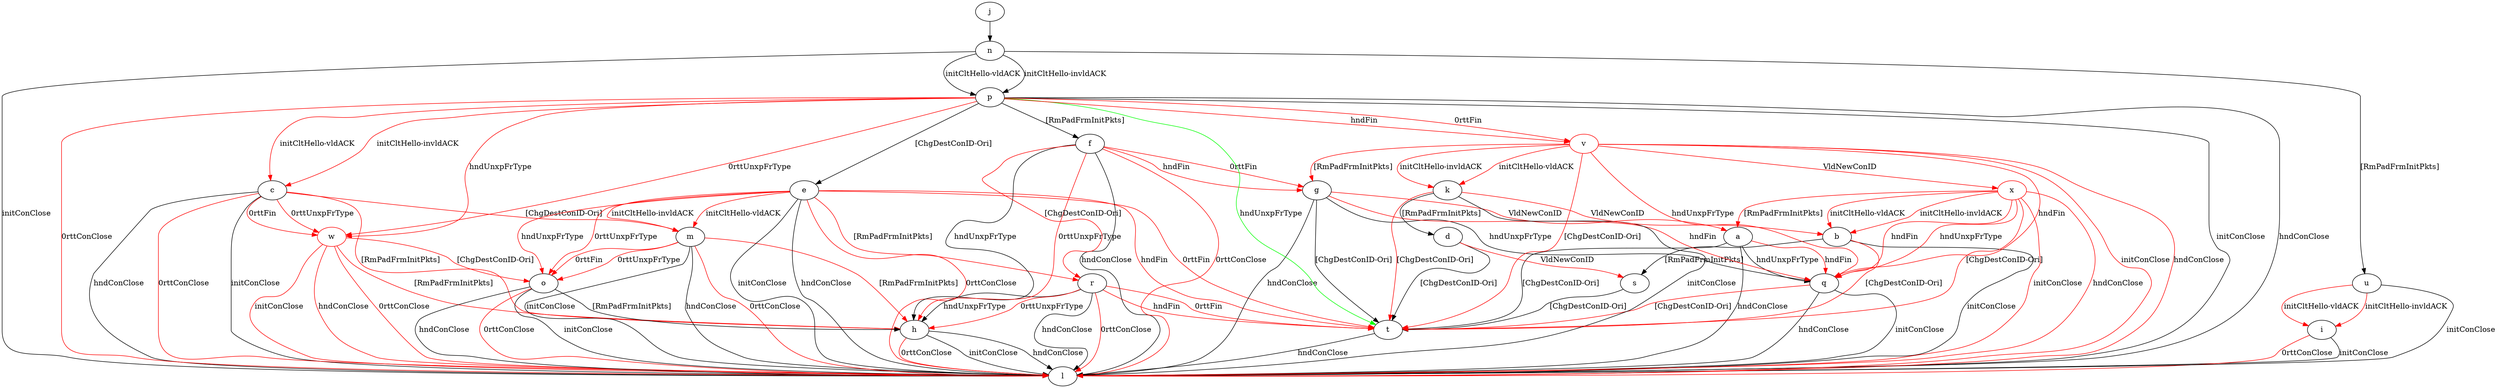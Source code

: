 digraph "" {
	a -> l	[key=0,
		label="hndConClose "];
	a -> q	[key=0,
		label="hndUnxpFrType "];
	a -> q	[key=1,
		color=red,
		label="hndFin "];
	a -> t	[key=0,
		label="[ChgDestConID-Ori] "];
	b -> l	[key=0,
		label="initConClose "];
	b -> s	[key=0,
		label="[RmPadFrmInitPkts] "];
	b -> t	[key=0,
		color=red,
		label="[ChgDestConID-Ori] "];
	c -> h	[key=0,
		color=red,
		label="[RmPadFrmInitPkts] "];
	c -> l	[key=0,
		label="initConClose "];
	c -> l	[key=1,
		label="hndConClose "];
	c -> l	[key=2,
		color=red,
		label="0rttConClose "];
	c -> m	[key=0,
		color=red,
		label="[ChgDestConID-Ori] "];
	w	[color=red];
	c -> w	[key=0,
		color=red,
		label="0rttFin "];
	c -> w	[key=1,
		color=red,
		label="0rttUnxpFrType "];
	d -> s	[key=0,
		color=red,
		label="VldNewConID "];
	d -> t	[key=0,
		label="[ChgDestConID-Ori] "];
	e -> l	[key=0,
		label="initConClose "];
	e -> l	[key=1,
		label="hndConClose "];
	e -> l	[key=2,
		color=red,
		label="0rttConClose "];
	e -> m	[key=0,
		color=red,
		label="initCltHello-vldACK "];
	e -> m	[key=1,
		color=red,
		label="initCltHello-invldACK "];
	e -> o	[key=0,
		color=red,
		label="hndUnxpFrType "];
	e -> o	[key=1,
		color=red,
		label="0rttUnxpFrType "];
	e -> r	[key=0,
		color=red,
		label="[RmPadFrmInitPkts] "];
	e -> t	[key=0,
		color=red,
		label="hndFin "];
	e -> t	[key=1,
		color=red,
		label="0rttFin "];
	f -> g	[key=0,
		color=red,
		label="hndFin "];
	f -> g	[key=1,
		color=red,
		label="0rttFin "];
	f -> h	[key=0,
		label="hndUnxpFrType "];
	f -> h	[key=1,
		color=red,
		label="0rttUnxpFrType "];
	f -> l	[key=0,
		label="hndConClose "];
	f -> l	[key=1,
		color=red,
		label="0rttConClose "];
	f -> r	[key=0,
		color=red,
		label="[ChgDestConID-Ori] "];
	g -> a	[key=0,
		color=red,
		label="VldNewConID "];
	g -> l	[key=0,
		label="hndConClose "];
	g -> q	[key=0,
		label="hndUnxpFrType "];
	g -> q	[key=1,
		color=red,
		label="hndFin "];
	g -> t	[key=0,
		label="[ChgDestConID-Ori] "];
	h -> l	[key=0,
		label="initConClose "];
	h -> l	[key=1,
		label="hndConClose "];
	h -> l	[key=2,
		color=red,
		label="0rttConClose "];
	i -> l	[key=0,
		label="initConClose "];
	i -> l	[key=1,
		color=red,
		label="0rttConClose "];
	j -> n	[key=0];
	k -> b	[key=0,
		color=red,
		label="VldNewConID "];
	k -> d	[key=0,
		label="[RmPadFrmInitPkts] "];
	k -> l	[key=0,
		label="initConClose "];
	k -> t	[key=0,
		color=red,
		label="[ChgDestConID-Ori] "];
	m -> h	[key=0,
		color=red,
		label="[RmPadFrmInitPkts] "];
	m -> l	[key=0,
		label="initConClose "];
	m -> l	[key=1,
		label="hndConClose "];
	m -> l	[key=2,
		color=red,
		label="0rttConClose "];
	m -> o	[key=0,
		color=red,
		label="0rttFin "];
	m -> o	[key=1,
		color=red,
		label="0rttUnxpFrType "];
	n -> l	[key=0,
		label="initConClose "];
	n -> p	[key=0,
		label="initCltHello-vldACK "];
	n -> p	[key=1,
		label="initCltHello-invldACK "];
	n -> u	[key=0,
		label="[RmPadFrmInitPkts] "];
	o -> h	[key=0,
		label="[RmPadFrmInitPkts] "];
	o -> l	[key=0,
		label="initConClose "];
	o -> l	[key=1,
		label="hndConClose "];
	o -> l	[key=2,
		color=red,
		label="0rttConClose "];
	p -> c	[key=0,
		color=red,
		label="initCltHello-vldACK "];
	p -> c	[key=1,
		color=red,
		label="initCltHello-invldACK "];
	p -> e	[key=0,
		label="[ChgDestConID-Ori] "];
	p -> f	[key=0,
		label="[RmPadFrmInitPkts] "];
	p -> l	[key=0,
		label="initConClose "];
	p -> l	[key=1,
		label="hndConClose "];
	p -> l	[key=2,
		color=red,
		label="0rttConClose "];
	p -> t	[key=0,
		color=green,
		label="hndUnxpFrType "];
	v	[color=red];
	p -> v	[key=0,
		color=red,
		label="hndFin "];
	p -> v	[key=1,
		color=red,
		label="0rttFin "];
	p -> w	[key=0,
		color=red,
		label="hndUnxpFrType "];
	p -> w	[key=1,
		color=red,
		label="0rttUnxpFrType "];
	q -> l	[key=0,
		label="initConClose "];
	q -> l	[key=1,
		label="hndConClose "];
	q -> t	[key=0,
		color=red,
		label="[ChgDestConID-Ori] "];
	r -> h	[key=0,
		label="hndUnxpFrType "];
	r -> h	[key=1,
		color=red,
		label="0rttUnxpFrType "];
	r -> l	[key=0,
		label="hndConClose "];
	r -> l	[key=1,
		color=red,
		label="0rttConClose "];
	r -> t	[key=0,
		color=red,
		label="hndFin "];
	r -> t	[key=1,
		color=red,
		label="0rttFin "];
	s -> t	[key=0,
		label="[ChgDestConID-Ori] "];
	t -> l	[key=0,
		label="hndConClose "];
	u -> i	[key=0,
		color=red,
		label="initCltHello-vldACK "];
	u -> i	[key=1,
		color=red,
		label="initCltHello-invldACK "];
	u -> l	[key=0,
		label="initConClose "];
	v -> g	[key=0,
		color=red,
		label="[RmPadFrmInitPkts] "];
	v -> k	[key=0,
		color=red,
		label="initCltHello-vldACK "];
	v -> k	[key=1,
		color=red,
		label="initCltHello-invldACK "];
	v -> l	[key=0,
		color=red,
		label="initConClose "];
	v -> l	[key=1,
		color=red,
		label="hndConClose "];
	v -> q	[key=0,
		color=red,
		label="hndFin "];
	v -> q	[key=1,
		color=red,
		label="hndUnxpFrType "];
	v -> t	[key=0,
		color=red,
		label="[ChgDestConID-Ori] "];
	x	[color=red];
	v -> x	[key=0,
		color=red,
		label="VldNewConID "];
	w -> h	[key=0,
		color=red,
		label="[RmPadFrmInitPkts] "];
	w -> l	[key=0,
		color=red,
		label="initConClose "];
	w -> l	[key=1,
		color=red,
		label="hndConClose "];
	w -> l	[key=2,
		color=red,
		label="0rttConClose "];
	w -> o	[key=0,
		color=red,
		label="[ChgDestConID-Ori] "];
	x -> a	[key=0,
		color=red,
		label="[RmPadFrmInitPkts] "];
	x -> b	[key=0,
		color=red,
		label="initCltHello-vldACK "];
	x -> b	[key=1,
		color=red,
		label="initCltHello-invldACK "];
	x -> l	[key=0,
		color=red,
		label="initConClose "];
	x -> l	[key=1,
		color=red,
		label="hndConClose "];
	x -> q	[key=0,
		color=red,
		label="hndFin "];
	x -> q	[key=1,
		color=red,
		label="hndUnxpFrType "];
	x -> t	[key=0,
		color=red,
		label="[ChgDestConID-Ori] "];
}
